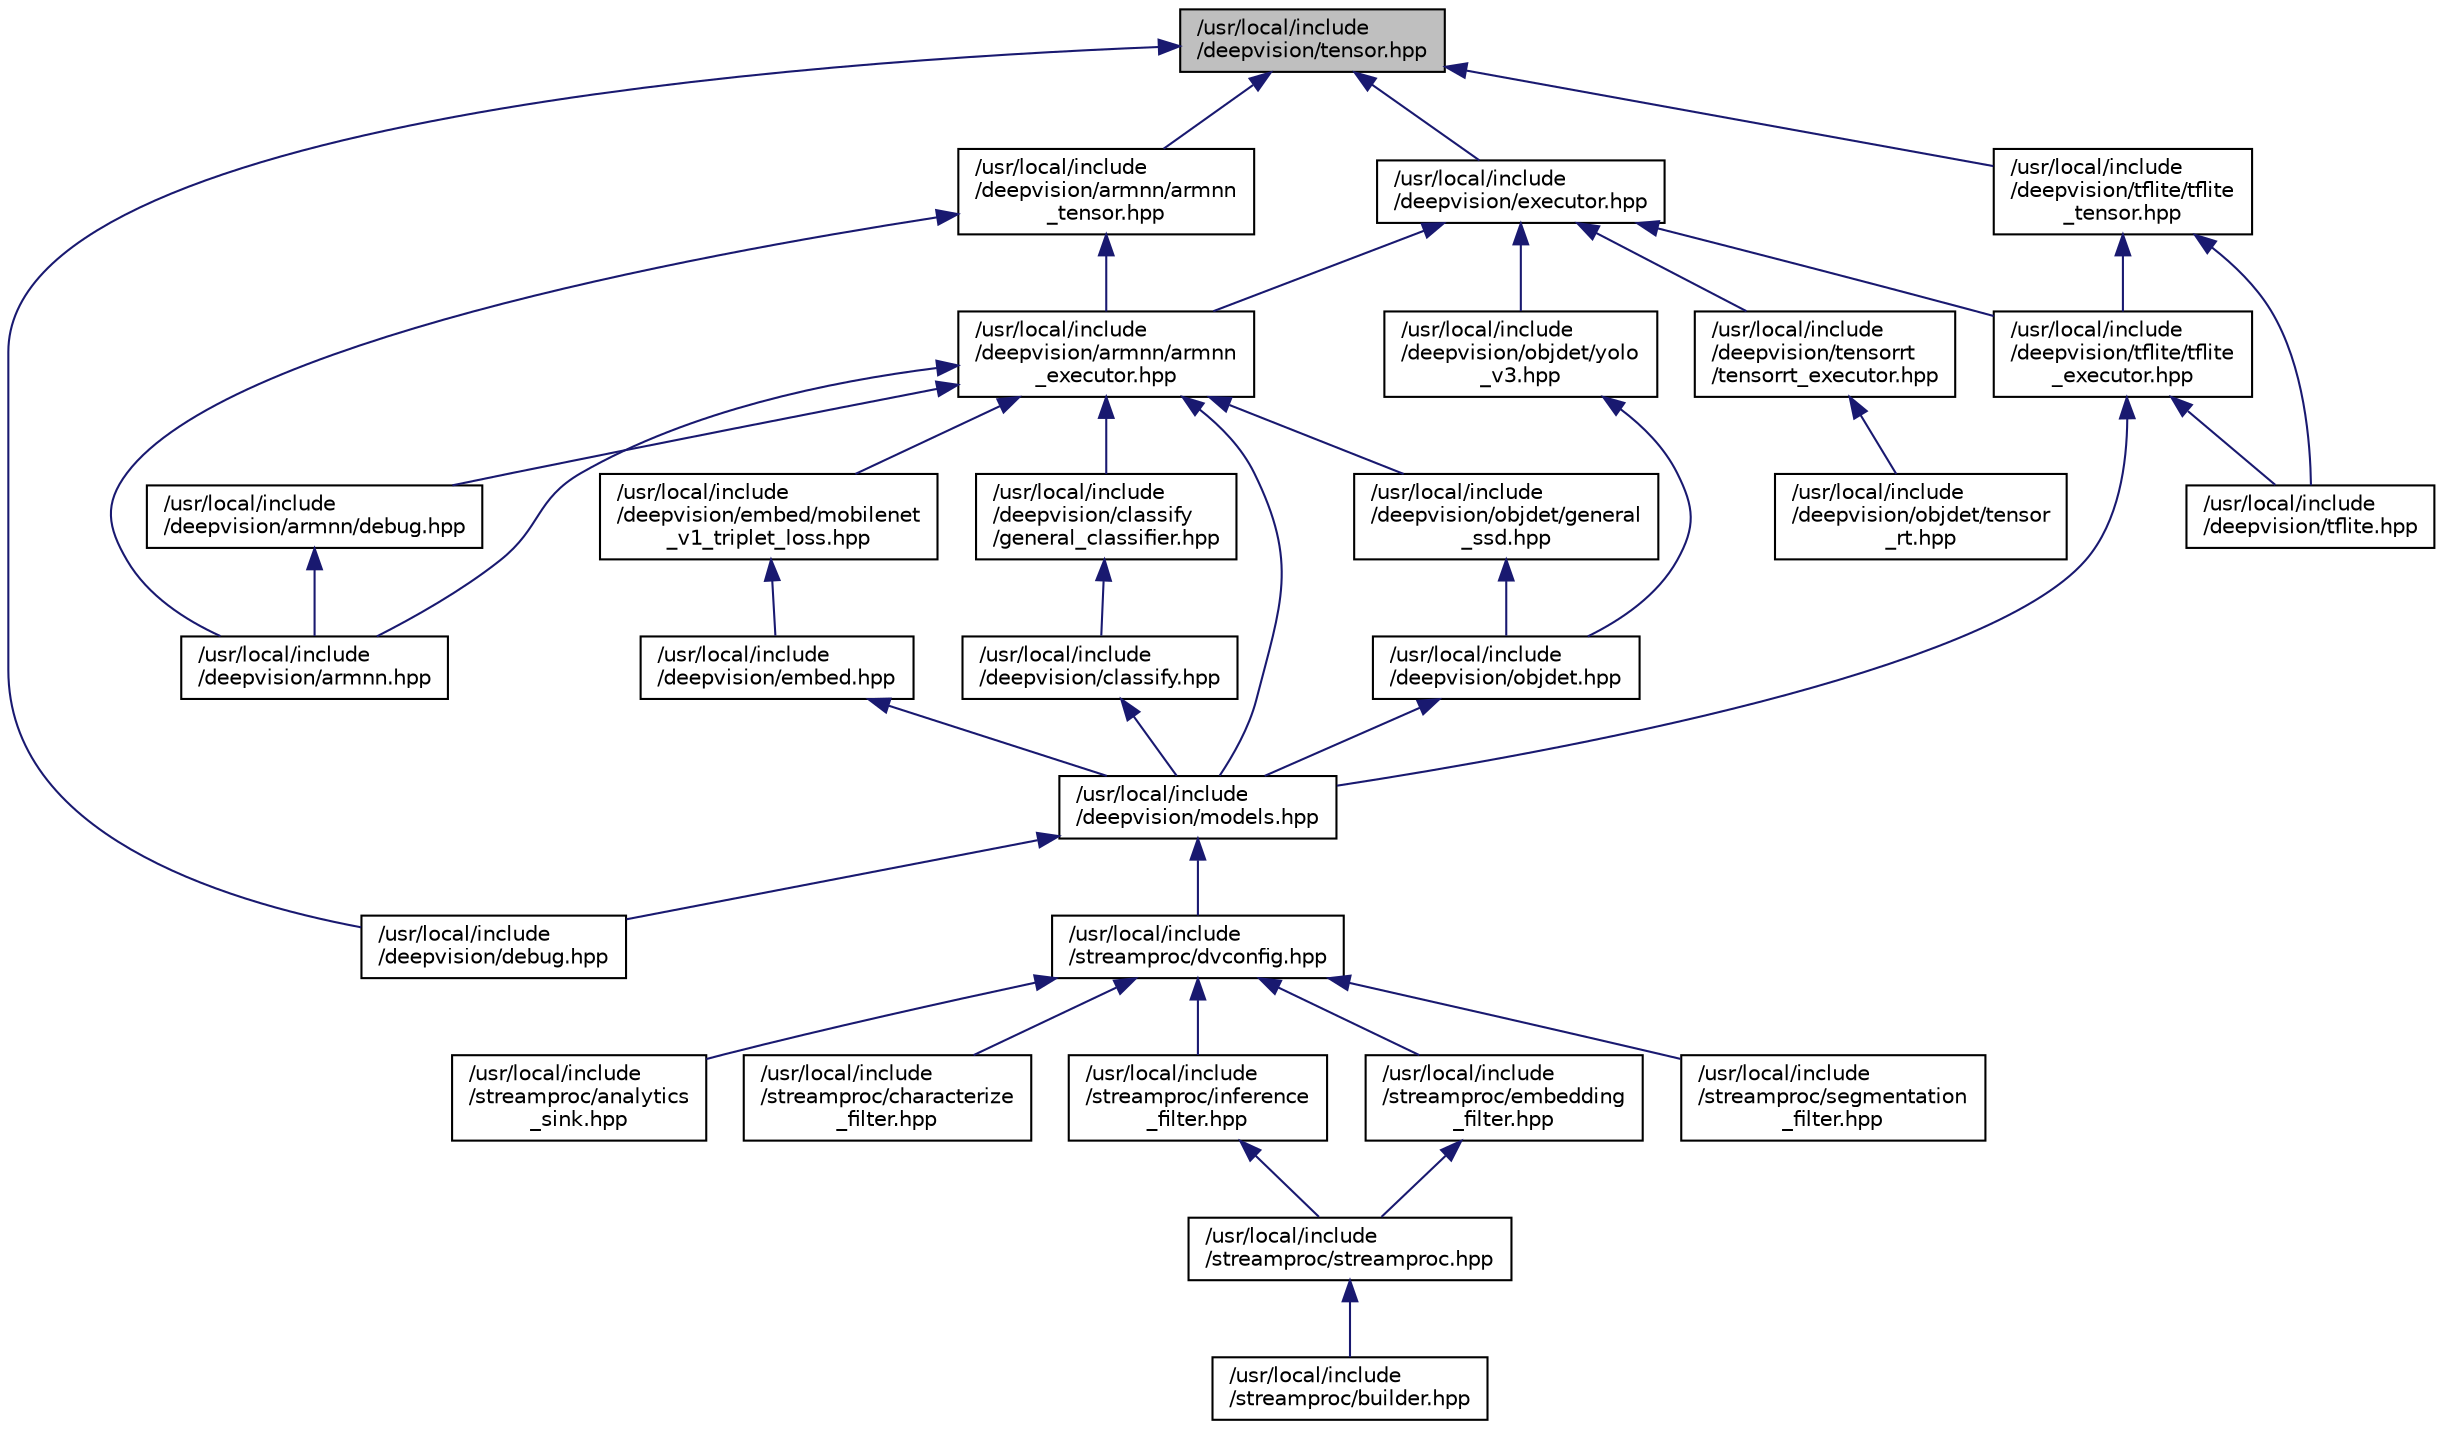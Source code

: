 digraph "/usr/local/include/deepvision/tensor.hpp"
{
  edge [fontname="Helvetica",fontsize="10",labelfontname="Helvetica",labelfontsize="10"];
  node [fontname="Helvetica",fontsize="10",shape=record];
  Node16 [label="/usr/local/include\l/deepvision/tensor.hpp",height=0.2,width=0.4,color="black", fillcolor="grey75", style="filled", fontcolor="black"];
  Node16 -> Node17 [dir="back",color="midnightblue",fontsize="10",style="solid",fontname="Helvetica"];
  Node17 [label="/usr/local/include\l/deepvision/armnn/armnn\l_tensor.hpp",height=0.2,width=0.4,color="black", fillcolor="white", style="filled",URL="$db/d6c/armnn__tensor_8hpp.html"];
  Node17 -> Node18 [dir="back",color="midnightblue",fontsize="10",style="solid",fontname="Helvetica"];
  Node18 [label="/usr/local/include\l/deepvision/armnn/armnn\l_executor.hpp",height=0.2,width=0.4,color="black", fillcolor="white", style="filled",URL="$d3/dd7/armnn__executor_8hpp.html"];
  Node18 -> Node19 [dir="back",color="midnightblue",fontsize="10",style="solid",fontname="Helvetica"];
  Node19 [label="/usr/local/include\l/deepvision/armnn/debug.hpp",height=0.2,width=0.4,color="black", fillcolor="white", style="filled",URL="$d4/de9/deepvision_2armnn_2debug_8hpp.html"];
  Node19 -> Node20 [dir="back",color="midnightblue",fontsize="10",style="solid",fontname="Helvetica"];
  Node20 [label="/usr/local/include\l/deepvision/armnn.hpp",height=0.2,width=0.4,color="black", fillcolor="white", style="filled",URL="$d0/d0d/armnn_8hpp.html"];
  Node18 -> Node20 [dir="back",color="midnightblue",fontsize="10",style="solid",fontname="Helvetica"];
  Node18 -> Node21 [dir="back",color="midnightblue",fontsize="10",style="solid",fontname="Helvetica"];
  Node21 [label="/usr/local/include\l/deepvision/classify\l/general_classifier.hpp",height=0.2,width=0.4,color="black", fillcolor="white", style="filled",URL="$d4/dd5/general__classifier_8hpp.html"];
  Node21 -> Node22 [dir="back",color="midnightblue",fontsize="10",style="solid",fontname="Helvetica"];
  Node22 [label="/usr/local/include\l/deepvision/classify.hpp",height=0.2,width=0.4,color="black", fillcolor="white", style="filled",URL="$df/d75/classify_8hpp.html"];
  Node22 -> Node23 [dir="back",color="midnightblue",fontsize="10",style="solid",fontname="Helvetica"];
  Node23 [label="/usr/local/include\l/deepvision/models.hpp",height=0.2,width=0.4,color="black", fillcolor="white", style="filled",URL="$dd/d24/deepvision_2models_8hpp.html"];
  Node23 -> Node24 [dir="back",color="midnightblue",fontsize="10",style="solid",fontname="Helvetica"];
  Node24 [label="/usr/local/include\l/streamproc/dvconfig.hpp",height=0.2,width=0.4,color="black", fillcolor="white", style="filled",URL="$d8/df4/dvconfig_8hpp.html"];
  Node24 -> Node25 [dir="back",color="midnightblue",fontsize="10",style="solid",fontname="Helvetica"];
  Node25 [label="/usr/local/include\l/streamproc/analytics\l_sink.hpp",height=0.2,width=0.4,color="black", fillcolor="white", style="filled",URL="$d4/de6/analytics__sink_8hpp.html"];
  Node24 -> Node26 [dir="back",color="midnightblue",fontsize="10",style="solid",fontname="Helvetica"];
  Node26 [label="/usr/local/include\l/streamproc/characterize\l_filter.hpp",height=0.2,width=0.4,color="black", fillcolor="white", style="filled",URL="$d6/de5/characterize__filter_8hpp.html"];
  Node24 -> Node27 [dir="back",color="midnightblue",fontsize="10",style="solid",fontname="Helvetica"];
  Node27 [label="/usr/local/include\l/streamproc/embedding\l_filter.hpp",height=0.2,width=0.4,color="black", fillcolor="white", style="filled",URL="$d7/daf/embedding__filter_8hpp.html"];
  Node27 -> Node28 [dir="back",color="midnightblue",fontsize="10",style="solid",fontname="Helvetica"];
  Node28 [label="/usr/local/include\l/streamproc/streamproc.hpp",height=0.2,width=0.4,color="black", fillcolor="white", style="filled",URL="$de/dc1/streamproc_8hpp.html"];
  Node28 -> Node29 [dir="back",color="midnightblue",fontsize="10",style="solid",fontname="Helvetica"];
  Node29 [label="/usr/local/include\l/streamproc/builder.hpp",height=0.2,width=0.4,color="black", fillcolor="white", style="filled",URL="$dc/dcd/builder_8hpp.html"];
  Node24 -> Node30 [dir="back",color="midnightblue",fontsize="10",style="solid",fontname="Helvetica"];
  Node30 [label="/usr/local/include\l/streamproc/inference\l_filter.hpp",height=0.2,width=0.4,color="black", fillcolor="white", style="filled",URL="$d6/d30/inference__filter_8hpp.html"];
  Node30 -> Node28 [dir="back",color="midnightblue",fontsize="10",style="solid",fontname="Helvetica"];
  Node24 -> Node31 [dir="back",color="midnightblue",fontsize="10",style="solid",fontname="Helvetica"];
  Node31 [label="/usr/local/include\l/streamproc/segmentation\l_filter.hpp",height=0.2,width=0.4,color="black", fillcolor="white", style="filled",URL="$d8/d7e/segmentation__filter_8hpp.html"];
  Node23 -> Node32 [dir="back",color="midnightblue",fontsize="10",style="solid",fontname="Helvetica"];
  Node32 [label="/usr/local/include\l/deepvision/debug.hpp",height=0.2,width=0.4,color="black", fillcolor="white", style="filled",URL="$dd/daa/deepvision_2debug_8hpp.html"];
  Node18 -> Node33 [dir="back",color="midnightblue",fontsize="10",style="solid",fontname="Helvetica"];
  Node33 [label="/usr/local/include\l/deepvision/embed/mobilenet\l_v1_triplet_loss.hpp",height=0.2,width=0.4,color="black", fillcolor="white", style="filled",URL="$d5/d3d/mobilenet__v1__triplet__loss_8hpp.html"];
  Node33 -> Node34 [dir="back",color="midnightblue",fontsize="10",style="solid",fontname="Helvetica"];
  Node34 [label="/usr/local/include\l/deepvision/embed.hpp",height=0.2,width=0.4,color="black", fillcolor="white", style="filled",URL="$d7/db7/embed_8hpp.html"];
  Node34 -> Node23 [dir="back",color="midnightblue",fontsize="10",style="solid",fontname="Helvetica"];
  Node18 -> Node23 [dir="back",color="midnightblue",fontsize="10",style="solid",fontname="Helvetica"];
  Node18 -> Node35 [dir="back",color="midnightblue",fontsize="10",style="solid",fontname="Helvetica"];
  Node35 [label="/usr/local/include\l/deepvision/objdet/general\l_ssd.hpp",height=0.2,width=0.4,color="black", fillcolor="white", style="filled",URL="$de/da8/general__ssd_8hpp.html"];
  Node35 -> Node36 [dir="back",color="midnightblue",fontsize="10",style="solid",fontname="Helvetica"];
  Node36 [label="/usr/local/include\l/deepvision/objdet.hpp",height=0.2,width=0.4,color="black", fillcolor="white", style="filled",URL="$da/d81/objdet_8hpp.html"];
  Node36 -> Node23 [dir="back",color="midnightblue",fontsize="10",style="solid",fontname="Helvetica"];
  Node17 -> Node20 [dir="back",color="midnightblue",fontsize="10",style="solid",fontname="Helvetica"];
  Node16 -> Node32 [dir="back",color="midnightblue",fontsize="10",style="solid",fontname="Helvetica"];
  Node16 -> Node37 [dir="back",color="midnightblue",fontsize="10",style="solid",fontname="Helvetica"];
  Node37 [label="/usr/local/include\l/deepvision/executor.hpp",height=0.2,width=0.4,color="black", fillcolor="white", style="filled",URL="$d7/d76/executor_8hpp.html"];
  Node37 -> Node18 [dir="back",color="midnightblue",fontsize="10",style="solid",fontname="Helvetica"];
  Node37 -> Node38 [dir="back",color="midnightblue",fontsize="10",style="solid",fontname="Helvetica"];
  Node38 [label="/usr/local/include\l/deepvision/objdet/yolo\l_v3.hpp",height=0.2,width=0.4,color="black", fillcolor="white", style="filled",URL="$da/df9/yolo__v3_8hpp.html"];
  Node38 -> Node36 [dir="back",color="midnightblue",fontsize="10",style="solid",fontname="Helvetica"];
  Node37 -> Node39 [dir="back",color="midnightblue",fontsize="10",style="solid",fontname="Helvetica"];
  Node39 [label="/usr/local/include\l/deepvision/tensorrt\l/tensorrt_executor.hpp",height=0.2,width=0.4,color="black", fillcolor="white", style="filled",URL="$dd/db5/tensorrt__executor_8hpp.html"];
  Node39 -> Node40 [dir="back",color="midnightblue",fontsize="10",style="solid",fontname="Helvetica"];
  Node40 [label="/usr/local/include\l/deepvision/objdet/tensor\l_rt.hpp",height=0.2,width=0.4,color="black", fillcolor="white", style="filled",URL="$d9/dc8/tensor__rt_8hpp.html"];
  Node37 -> Node41 [dir="back",color="midnightblue",fontsize="10",style="solid",fontname="Helvetica"];
  Node41 [label="/usr/local/include\l/deepvision/tflite/tflite\l_executor.hpp",height=0.2,width=0.4,color="black", fillcolor="white", style="filled",URL="$db/d9a/tflite__executor_8hpp.html"];
  Node41 -> Node23 [dir="back",color="midnightblue",fontsize="10",style="solid",fontname="Helvetica"];
  Node41 -> Node42 [dir="back",color="midnightblue",fontsize="10",style="solid",fontname="Helvetica"];
  Node42 [label="/usr/local/include\l/deepvision/tflite.hpp",height=0.2,width=0.4,color="black", fillcolor="white", style="filled",URL="$d8/d0a/tflite_8hpp.html"];
  Node16 -> Node43 [dir="back",color="midnightblue",fontsize="10",style="solid",fontname="Helvetica"];
  Node43 [label="/usr/local/include\l/deepvision/tflite/tflite\l_tensor.hpp",height=0.2,width=0.4,color="black", fillcolor="white", style="filled",URL="$da/db1/tflite__tensor_8hpp.html"];
  Node43 -> Node41 [dir="back",color="midnightblue",fontsize="10",style="solid",fontname="Helvetica"];
  Node43 -> Node42 [dir="back",color="midnightblue",fontsize="10",style="solid",fontname="Helvetica"];
}

